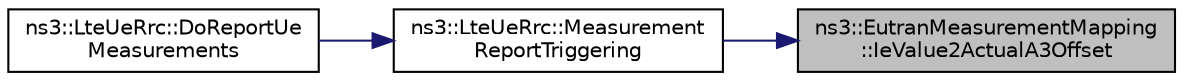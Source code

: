 digraph "ns3::EutranMeasurementMapping::IeValue2ActualA3Offset"
{
 // LATEX_PDF_SIZE
  edge [fontname="Helvetica",fontsize="10",labelfontname="Helvetica",labelfontsize="10"];
  node [fontname="Helvetica",fontsize="10",shape=record];
  rankdir="RL";
  Node1 [label="ns3::EutranMeasurementMapping\l::IeValue2ActualA3Offset",height=0.2,width=0.4,color="black", fillcolor="grey75", style="filled", fontcolor="black",tooltip="Returns the actual value of an a3-Offset parameter."];
  Node1 -> Node2 [dir="back",color="midnightblue",fontsize="10",style="solid",fontname="Helvetica"];
  Node2 [label="ns3::LteUeRrc::Measurement\lReportTriggering",height=0.2,width=0.4,color="black", fillcolor="white", style="filled",URL="$classns3_1_1_lte_ue_rrc.html#a992083d5b0928a7a88882bede99afd2b",tooltip="Evaluate the reporting criteria of a measurement identity and invoke some reporting actions based on ..."];
  Node2 -> Node3 [dir="back",color="midnightblue",fontsize="10",style="solid",fontname="Helvetica"];
  Node3 [label="ns3::LteUeRrc::DoReportUe\lMeasurements",height=0.2,width=0.4,color="black", fillcolor="white", style="filled",URL="$classns3_1_1_lte_ue_rrc.html#a95f2a735a6762703344d1d829d7df5db",tooltip="Report UE measurements function."];
}
